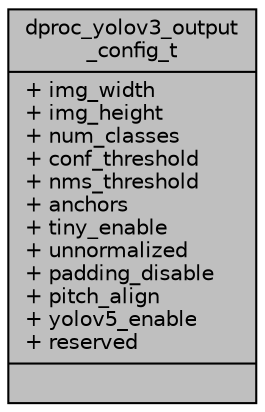 digraph "dproc_yolov3_output_config_t"
{
 // INTERACTIVE_SVG=YES
 // LATEX_PDF_SIZE
  bgcolor="transparent";
  edge [fontname="Helvetica",fontsize="10",labelfontname="Helvetica",labelfontsize="10"];
  node [fontname="Helvetica",fontsize="10",shape=record];
  Node1 [label="{dproc_yolov3_output\l_config_t\n|+ img_width\l+ img_height\l+ num_classes\l+ conf_threshold\l+ nms_threshold\l+ anchors\l+ tiny_enable\l+ unnormalized\l+ padding_disable\l+ pitch_align\l+ yolov5_enable\l+ reserved\l|}",height=0.2,width=0.4,color="black", fillcolor="grey75", style="filled", fontcolor="black",tooltip="Description of the configuration of YOLOV3 and YOLOV5 detection output."];
}

